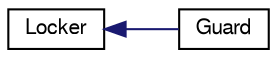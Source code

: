 digraph G
{
  bgcolor="transparent";
  edge [fontname="FreeSans",fontsize="10",labelfontname="FreeSans",labelfontsize="10"];
  node [fontname="FreeSans",fontsize="10",shape=record];
  rankdir=LR;
  Node1 [label="Locker",height=0.2,width=0.4,color="black",URL="$classLocker.html",tooltip="Atomic locking variable."];
  Node1 -> Node2 [dir=back,color="midnightblue",fontsize="10",style="solid",fontname="FreeSans"];
  Node2 [label="Guard",height=0.2,width=0.4,color="black",URL="$classGuard.html",tooltip="Interrupt synchronisation handler."];
}
